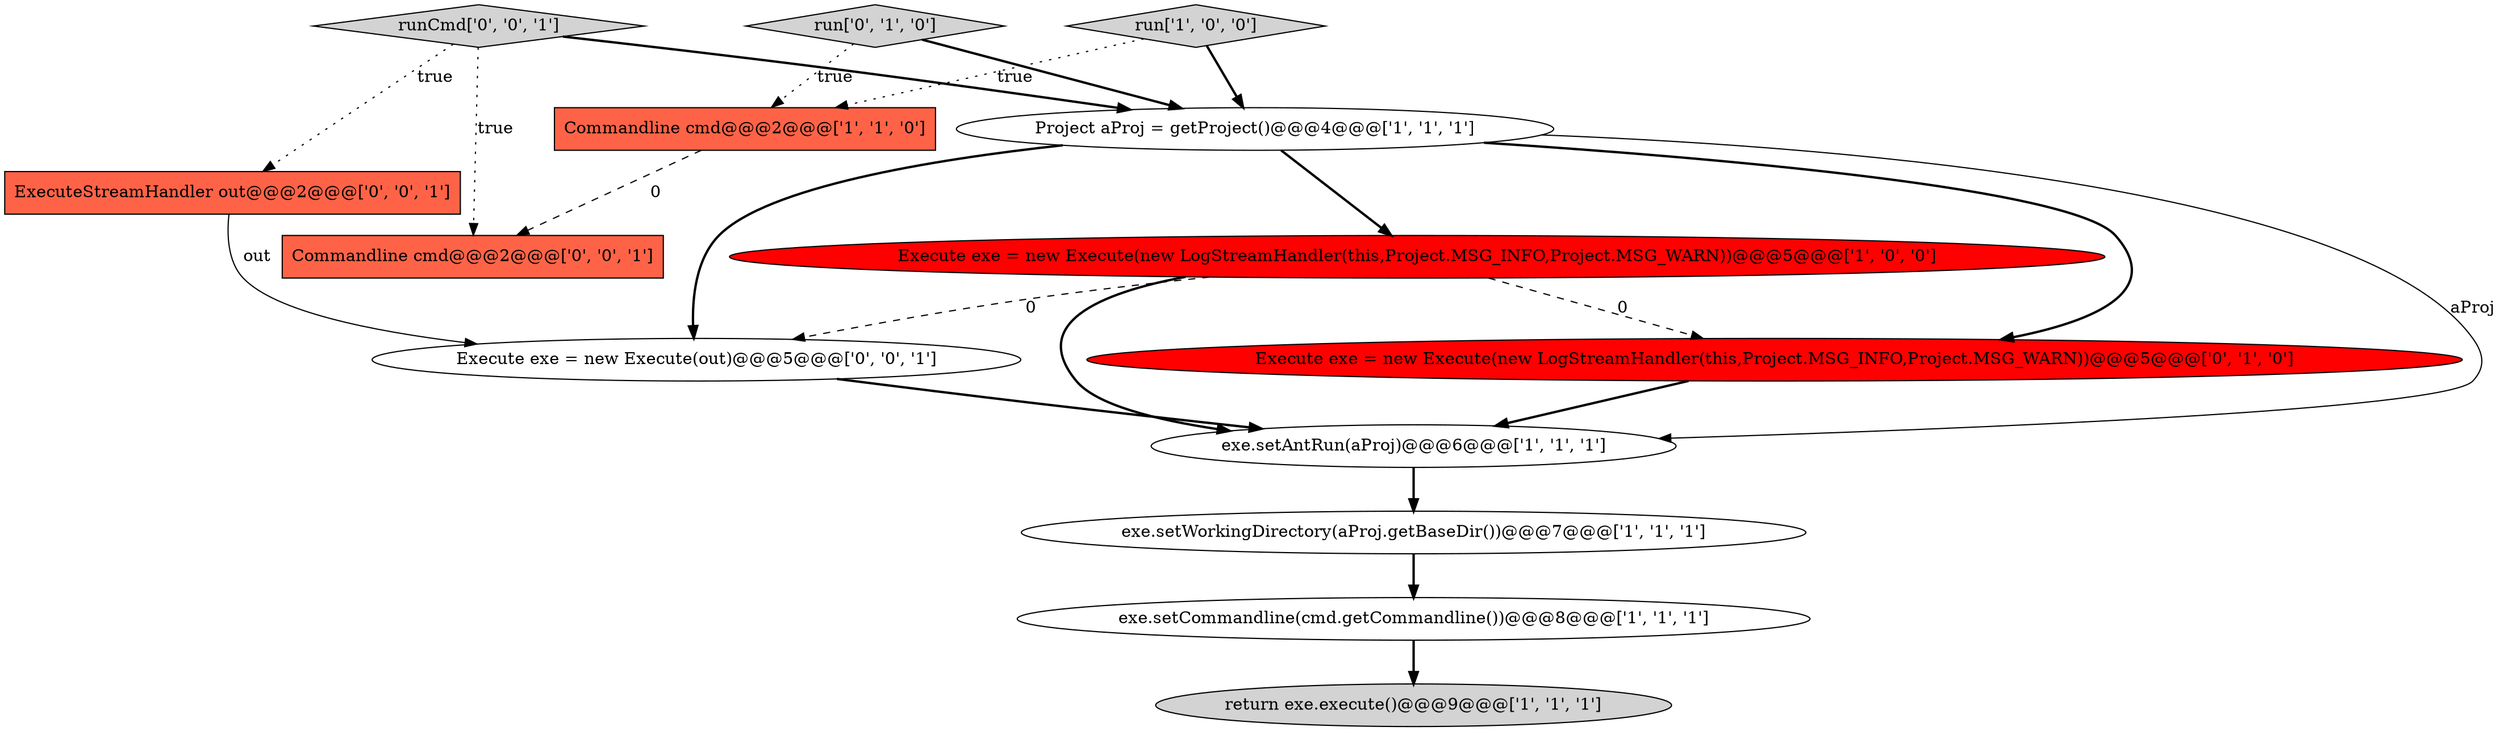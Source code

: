 digraph {
3 [style = filled, label = "Commandline cmd@@@2@@@['1', '1', '0']", fillcolor = tomato, shape = box image = "AAA0AAABBB1BBB"];
6 [style = filled, label = "exe.setWorkingDirectory(aProj.getBaseDir())@@@7@@@['1', '1', '1']", fillcolor = white, shape = ellipse image = "AAA0AAABBB1BBB"];
9 [style = filled, label = "run['0', '1', '0']", fillcolor = lightgray, shape = diamond image = "AAA0AAABBB2BBB"];
5 [style = filled, label = "Execute exe = new Execute(new LogStreamHandler(this,Project.MSG_INFO,Project.MSG_WARN))@@@5@@@['1', '0', '0']", fillcolor = red, shape = ellipse image = "AAA1AAABBB1BBB"];
1 [style = filled, label = "run['1', '0', '0']", fillcolor = lightgray, shape = diamond image = "AAA0AAABBB1BBB"];
0 [style = filled, label = "Project aProj = getProject()@@@4@@@['1', '1', '1']", fillcolor = white, shape = ellipse image = "AAA0AAABBB1BBB"];
10 [style = filled, label = "Execute exe = new Execute(out)@@@5@@@['0', '0', '1']", fillcolor = white, shape = ellipse image = "AAA0AAABBB3BBB"];
4 [style = filled, label = "return exe.execute()@@@9@@@['1', '1', '1']", fillcolor = lightgray, shape = ellipse image = "AAA0AAABBB1BBB"];
12 [style = filled, label = "ExecuteStreamHandler out@@@2@@@['0', '0', '1']", fillcolor = tomato, shape = box image = "AAA0AAABBB3BBB"];
11 [style = filled, label = "runCmd['0', '0', '1']", fillcolor = lightgray, shape = diamond image = "AAA0AAABBB3BBB"];
8 [style = filled, label = "Execute exe = new Execute(new LogStreamHandler(this,Project.MSG_INFO,Project.MSG_WARN))@@@5@@@['0', '1', '0']", fillcolor = red, shape = ellipse image = "AAA1AAABBB2BBB"];
13 [style = filled, label = "Commandline cmd@@@2@@@['0', '0', '1']", fillcolor = tomato, shape = box image = "AAA0AAABBB3BBB"];
7 [style = filled, label = "exe.setAntRun(aProj)@@@6@@@['1', '1', '1']", fillcolor = white, shape = ellipse image = "AAA0AAABBB1BBB"];
2 [style = filled, label = "exe.setCommandline(cmd.getCommandline())@@@8@@@['1', '1', '1']", fillcolor = white, shape = ellipse image = "AAA0AAABBB1BBB"];
12->10 [style = solid, label="out"];
9->0 [style = bold, label=""];
11->12 [style = dotted, label="true"];
1->0 [style = bold, label=""];
11->13 [style = dotted, label="true"];
3->13 [style = dashed, label="0"];
2->4 [style = bold, label=""];
10->7 [style = bold, label=""];
8->7 [style = bold, label=""];
1->3 [style = dotted, label="true"];
6->2 [style = bold, label=""];
0->10 [style = bold, label=""];
11->0 [style = bold, label=""];
5->10 [style = dashed, label="0"];
7->6 [style = bold, label=""];
0->8 [style = bold, label=""];
5->8 [style = dashed, label="0"];
5->7 [style = bold, label=""];
9->3 [style = dotted, label="true"];
0->5 [style = bold, label=""];
0->7 [style = solid, label="aProj"];
}
